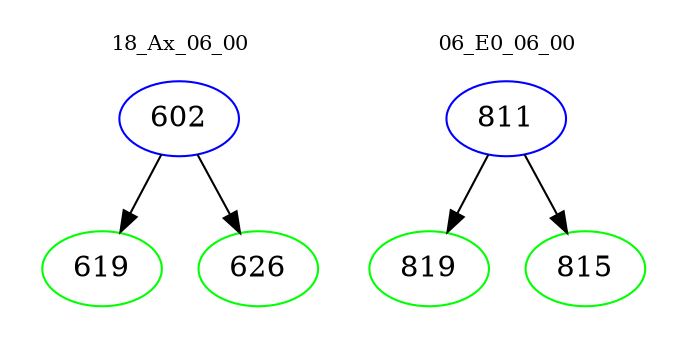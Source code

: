 digraph{
subgraph cluster_0 {
color = white
label = "18_Ax_06_00";
fontsize=10;
T0_602 [label="602", color="blue"]
T0_602 -> T0_619 [color="black"]
T0_619 [label="619", color="green"]
T0_602 -> T0_626 [color="black"]
T0_626 [label="626", color="green"]
}
subgraph cluster_1 {
color = white
label = "06_E0_06_00";
fontsize=10;
T1_811 [label="811", color="blue"]
T1_811 -> T1_819 [color="black"]
T1_819 [label="819", color="green"]
T1_811 -> T1_815 [color="black"]
T1_815 [label="815", color="green"]
}
}
